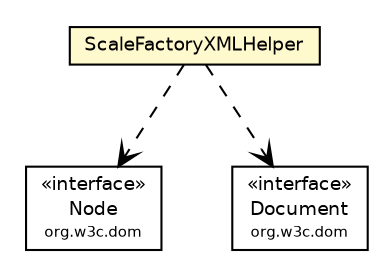 #!/usr/local/bin/dot
#
# Class diagram 
# Generated by UMLGraph version R5_6-24-gf6e263 (http://www.umlgraph.org/)
#

digraph G {
	edge [fontname="Helvetica",fontsize=10,labelfontname="Helvetica",labelfontsize=10];
	node [fontname="Helvetica",fontsize=10,shape=plaintext];
	nodesep=0.25;
	ranksep=0.5;
	// com.rockhoppertech.music.midi.js.xml.ScaleFactoryXMLHelper
	c6109 [label=<<table title="com.rockhoppertech.music.midi.js.xml.ScaleFactoryXMLHelper" border="0" cellborder="1" cellspacing="0" cellpadding="2" port="p" bgcolor="lemonChiffon" href="./ScaleFactoryXMLHelper.html">
		<tr><td><table border="0" cellspacing="0" cellpadding="1">
<tr><td align="center" balign="center"> ScaleFactoryXMLHelper </td></tr>
		</table></td></tr>
		</table>>, URL="./ScaleFactoryXMLHelper.html", fontname="Helvetica", fontcolor="black", fontsize=9.0];
	// com.rockhoppertech.music.midi.js.xml.ScaleFactoryXMLHelper DEPEND org.w3c.dom.Node
	c6109:p -> c6141:p [taillabel="", label="", headlabel="", fontname="Helvetica", fontcolor="black", fontsize=10.0, color="black", arrowhead=open, style=dashed];
	// com.rockhoppertech.music.midi.js.xml.ScaleFactoryXMLHelper DEPEND org.w3c.dom.Document
	c6109:p -> c6142:p [taillabel="", label="", headlabel="", fontname="Helvetica", fontcolor="black", fontsize=10.0, color="black", arrowhead=open, style=dashed];
	// org.w3c.dom.Document
	c6142 [label=<<table title="org.w3c.dom.Document" border="0" cellborder="1" cellspacing="0" cellpadding="2" port="p" href="http://docs.oracle.com/javase/7/docs/api/org/w3c/dom/Document.html">
		<tr><td><table border="0" cellspacing="0" cellpadding="1">
<tr><td align="center" balign="center"> &#171;interface&#187; </td></tr>
<tr><td align="center" balign="center"> Document </td></tr>
<tr><td align="center" balign="center"><font point-size="7.0"> org.w3c.dom </font></td></tr>
		</table></td></tr>
		</table>>, URL="http://docs.oracle.com/javase/7/docs/api/org/w3c/dom/Document.html", fontname="Helvetica", fontcolor="black", fontsize=9.0];
	// org.w3c.dom.Node
	c6141 [label=<<table title="org.w3c.dom.Node" border="0" cellborder="1" cellspacing="0" cellpadding="2" port="p" href="http://docs.oracle.com/javase/7/docs/api/org/w3c/dom/Node.html">
		<tr><td><table border="0" cellspacing="0" cellpadding="1">
<tr><td align="center" balign="center"> &#171;interface&#187; </td></tr>
<tr><td align="center" balign="center"> Node </td></tr>
<tr><td align="center" balign="center"><font point-size="7.0"> org.w3c.dom </font></td></tr>
		</table></td></tr>
		</table>>, URL="http://docs.oracle.com/javase/7/docs/api/org/w3c/dom/Node.html", fontname="Helvetica", fontcolor="black", fontsize=9.0];
}

